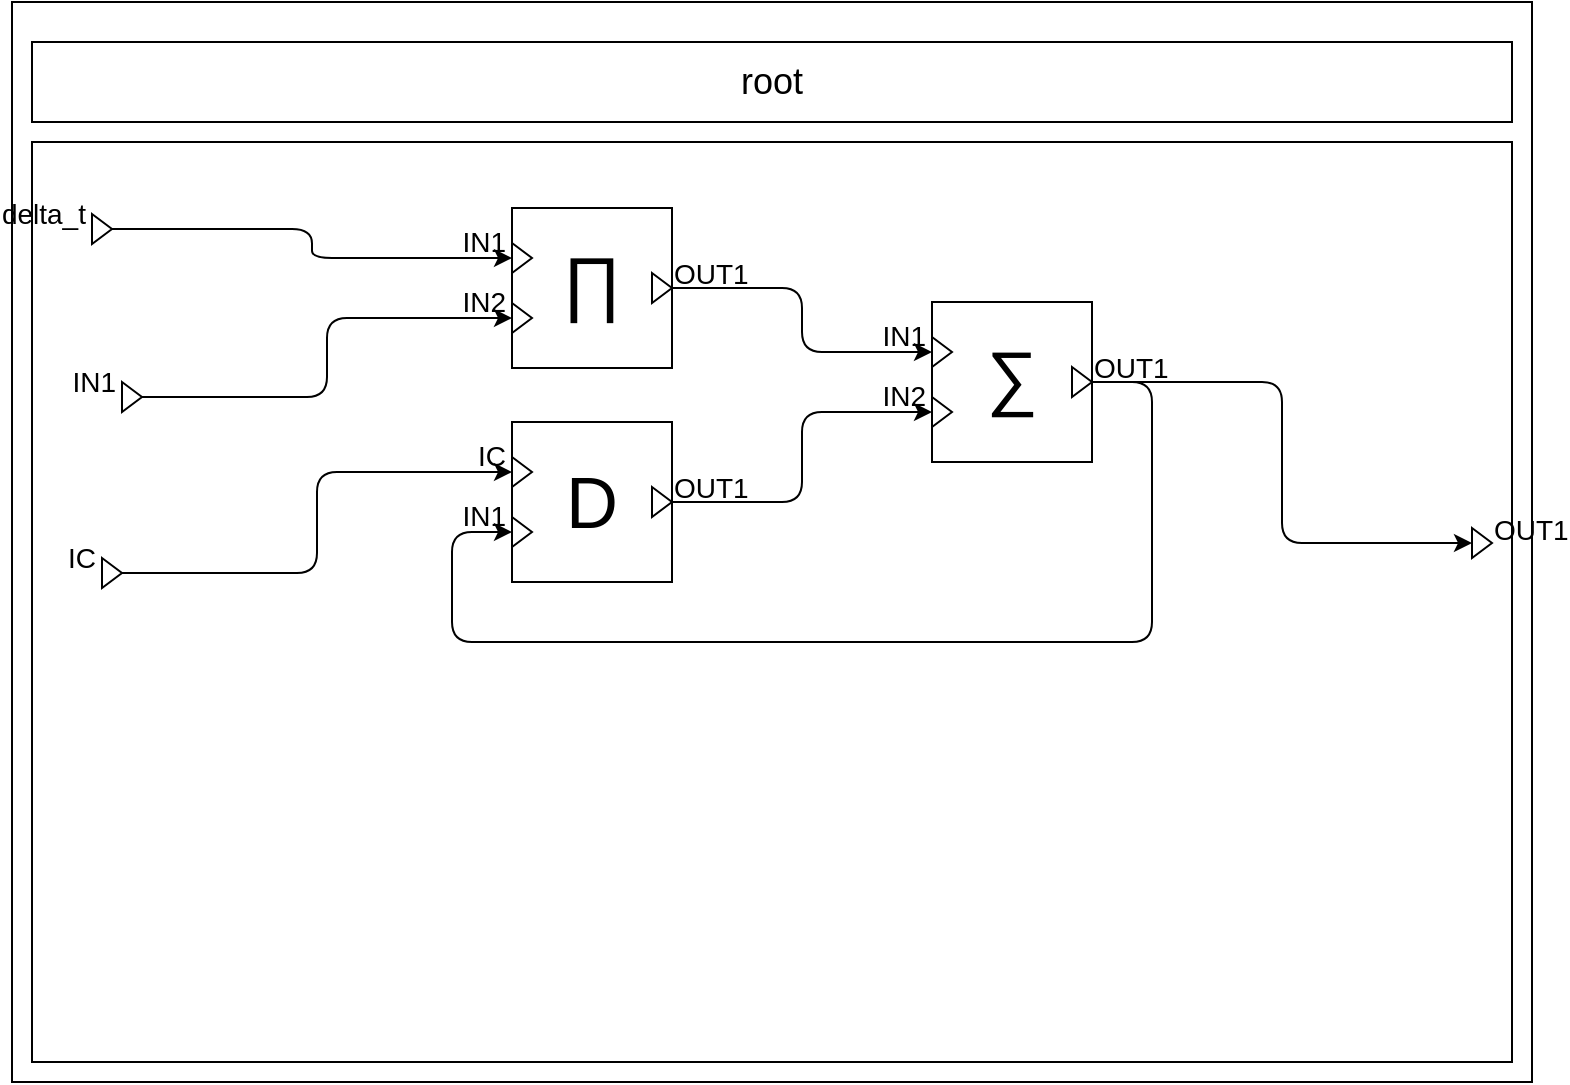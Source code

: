 <mxfile version="14.7.4" type="embed"><diagram id="JivTqbzZEJkcpTEnCLEW" name="Page-1"><mxGraphModel dx="1589" dy="1313" grid="1" gridSize="10" guides="1" tooltips="1" connect="1" arrows="1" fold="1" page="1" pageScale="1" pageWidth="850" pageHeight="1100" math="0" shadow="0"><root><mxCell id="0"/><mxCell id="1" parent="0"/><object label="" placeholders="1" class_name="root" id="MHxynt4X6TXWd8UR_aUG-1"><mxCell style="whiteSpace=wrap;html=1;container=0;connectable=0;allowArrows=0;treeFolding=0;moveCells=0;treeMoving=0;comic=0;rotatable=0;expand=1;autosize=1;resizeWidth=1;resizeHeight=1;metaEdit=1;" parent="1" vertex="1"><mxGeometry x="60" y="100" width="760" height="540" as="geometry"><mxRectangle x="40" y="400" width="50" height="40" as="alternateBounds"/></mxGeometry></mxCell></object><object label="%class_name%" placeholders="1" id="MHxynt4X6TXWd8UR_aUG-2"><mxCell style="whiteSpace=wrap;html=1;fontSize=18;connectable=0;allowArrows=0;rotatable=0;cloneable=0;deletable=0;" parent="MHxynt4X6TXWd8UR_aUG-1" vertex="1"><mxGeometry x="10" y="20" width="740" height="40" as="geometry"/></mxCell></object><mxCell id="MHxynt4X6TXWd8UR_aUG-3" value="" style="whiteSpace=wrap;html=1;connectable=0;allowArrows=0;container=1;collapsible=0;portConstraintRotation=0;rotatable=0;cloneable=0;deletable=0;recursiveResize=0;" parent="MHxynt4X6TXWd8UR_aUG-1" vertex="1"><mxGeometry x="10" y="70" width="740" height="460" as="geometry"><mxRectangle x="10" y="70" width="50" height="40" as="alternateBounds"/></mxGeometry></mxCell><mxCell id="MHxynt4X6TXWd8UR_aUG-30" style="edgeStyle=orthogonalEdgeStyle;orthogonalLoop=1;jettySize=auto;html=1;exitX=1;exitY=0.5;exitDx=0;exitDy=0;entryX=0;entryY=0.5;entryDx=0;entryDy=0;" parent="MHxynt4X6TXWd8UR_aUG-3" source="MHxynt4X6TXWd8UR_aUG-4" target="MHxynt4X6TXWd8UR_aUG-21" edge="1"><mxGeometry relative="1" as="geometry"/></mxCell><object label="%name%" placeholders="1" name="IN1" class_name="InputPortBlock" id="MHxynt4X6TXWd8UR_aUG-4"><mxCell style="triangle;fontSize=14;points=[[0,0.5],[1,0.5]];allowArrows=0;verticalAlign=middle;horizontal=1;spacingTop=0;align=right;spacingLeft=0;spacingRight=8;html=1;comic=0;treeFolding=0;treeMoving=0;resizable=0;movableLabel=1;spacing=2;aspect=fixed;metaEdit=1;" parent="MHxynt4X6TXWd8UR_aUG-3" vertex="1"><mxGeometry x="45" y="120" width="10" height="15" as="geometry"><mxPoint x="-4" y="-8" as="offset"/></mxGeometry></mxCell></object><object label="%name%" placeholders="1" name="OUT1" class_name="OutputPortBlock" id="MHxynt4X6TXWd8UR_aUG-5"><mxCell style="triangle;fontSize=14;points=[[0,0.5],[1,0.5]];allowArrows=0;verticalAlign=middle;horizontal=1;spacingTop=0;align=left;spacingLeft=4;spacingRight=0;html=1;comic=0;treeFolding=0;treeMoving=0;movable=1;resizable=0;rotatable=1;deletable=1;editable=1;connectable=1;movableLabel=1;spacing=2;aspect=fixed;metaEdit=1;" parent="MHxynt4X6TXWd8UR_aUG-3" vertex="1"><mxGeometry x="720" y="193" width="10" height="15" as="geometry"><mxPoint x="5" y="-7" as="offset"/></mxGeometry></mxCell></object><object label="%symbol%" placeholders="1" symbol="D" class_name="DelayBlock" block_name="delay" id="MHxynt4X6TXWd8UR_aUG-6"><mxCell style="whiteSpace=wrap;html=1;aspect=fixed;comic=0;fontSize=36;align=center;resizable=0;container=1;collapsible=0;points=[];allowArrows=0;metaEdit=1;connectable=0;" parent="MHxynt4X6TXWd8UR_aUG-3" vertex="1"><mxGeometry x="240" y="140" width="80" height="80" as="geometry"/></mxCell></object><object label="%name%" placeholders="1" name="OUT1" class_name="OutputPortBlock" id="MHxynt4X6TXWd8UR_aUG-7"><mxCell style="triangle;fontSize=14;points=[[1,0.5]];allowArrows=0;verticalAlign=middle;horizontal=1;spacingTop=0;align=left;spacingLeft=4;spacingRight=0;html=1;comic=0;treeFolding=0;treeMoving=0;movable=1;resizable=0;rotatable=1;deletable=1;editable=1;connectable=1;movableLabel=1;spacing=2;aspect=fixed;metaEdit=1;" parent="MHxynt4X6TXWd8UR_aUG-6" vertex="1"><mxGeometry x="70" y="32.5" width="10" height="15" as="geometry"><mxPoint x="5" y="-7" as="offset"/></mxGeometry></mxCell></object><object label="%name%" placeholders="1" name="IC" class_name="InputPortBlock" id="MHxynt4X6TXWd8UR_aUG-8"><mxCell style="triangle;fontSize=14;points=[[0,0.5]];allowArrows=0;verticalAlign=middle;horizontal=1;spacingTop=0;align=right;spacingLeft=0;spacingRight=8;html=1;comic=0;treeFolding=0;treeMoving=0;resizable=0;movableLabel=1;spacing=2;aspect=fixed;metaEdit=1;" parent="MHxynt4X6TXWd8UR_aUG-6" vertex="1"><mxGeometry y="17.5" width="10" height="15" as="geometry"><mxPoint x="-4" y="-8" as="offset"/></mxGeometry></mxCell></object><object label="%name%" placeholders="1" name="IN1" class_name="InputPortBlock" id="MHxynt4X6TXWd8UR_aUG-9"><mxCell style="triangle;fontSize=14;points=[[0,0.5]];allowArrows=0;verticalAlign=middle;horizontal=1;spacingTop=0;align=right;spacingLeft=0;spacingRight=8;html=1;comic=0;treeFolding=0;treeMoving=0;resizable=0;movableLabel=1;spacing=2;aspect=fixed;metaEdit=1;" parent="MHxynt4X6TXWd8UR_aUG-6" vertex="1"><mxGeometry y="47.5" width="10" height="15" as="geometry"><mxPoint x="-4" y="-8" as="offset"/></mxGeometry></mxCell></object><object label="%symbol%" placeholders="1" symbol="&amp;prod;" class_name="ProductBlock" block_name="multiply" id="MHxynt4X6TXWd8UR_aUG-18"><mxCell style="whiteSpace=wrap;html=1;aspect=fixed;comic=0;fontSize=36;align=center;resizable=0;container=1;collapsible=0;points=[];allowArrows=0;spacingTop=-6;metaEdit=1;connectable=0;" parent="MHxynt4X6TXWd8UR_aUG-3" vertex="1"><mxGeometry x="240" y="33" width="80" height="80" as="geometry"/></mxCell></object><object label="%name%" placeholders="1" name="OUT1" class_name="OutputPortBlock" id="MHxynt4X6TXWd8UR_aUG-19"><mxCell style="triangle;fontSize=14;points=[[1,0.5]];allowArrows=0;verticalAlign=middle;horizontal=1;spacingTop=0;align=left;spacingLeft=4;spacingRight=0;html=1;comic=0;treeFolding=0;treeMoving=0;movable=1;resizable=0;rotatable=1;deletable=1;editable=1;connectable=1;movableLabel=1;spacing=2;aspect=fixed;metaEdit=1;" parent="MHxynt4X6TXWd8UR_aUG-18" vertex="1"><mxGeometry x="70" y="32.5" width="10" height="15" as="geometry"><mxPoint x="5" y="-7" as="offset"/></mxGeometry></mxCell></object><object label="%name%" placeholders="1" name="IN1" class_name="InputPortBlock" id="MHxynt4X6TXWd8UR_aUG-20"><mxCell style="triangle;fontSize=14;points=[[0,0.5]];allowArrows=0;verticalAlign=middle;horizontal=1;spacingTop=0;align=right;spacingLeft=0;spacingRight=8;html=1;comic=0;treeFolding=0;treeMoving=0;resizable=0;movableLabel=1;spacing=2;aspect=fixed;metaEdit=1;" parent="MHxynt4X6TXWd8UR_aUG-18" vertex="1"><mxGeometry y="17.5" width="10" height="15" as="geometry"><mxPoint x="-4" y="-8" as="offset"/></mxGeometry></mxCell></object><object label="%name%" placeholders="1" name="IN2" class_name="InputPortBlock" id="MHxynt4X6TXWd8UR_aUG-21"><mxCell style="triangle;fontSize=14;points=[[0,0.5]];allowArrows=0;verticalAlign=middle;horizontal=1;spacingTop=0;align=right;spacingLeft=0;spacingRight=8;html=1;comic=0;treeFolding=0;treeMoving=0;resizable=0;movableLabel=1;spacing=2;aspect=fixed;metaEdit=1;" parent="MHxynt4X6TXWd8UR_aUG-18" vertex="1"><mxGeometry y="47.5" width="10" height="15" as="geometry"><mxPoint x="-4" y="-8" as="offset"/></mxGeometry></mxCell></object><object label="%symbol%" placeholders="1" symbol="&amp;sum;" class_name="AdderBlock" block_name="accum" id="MHxynt4X6TXWd8UR_aUG-22"><mxCell style="whiteSpace=wrap;html=1;aspect=fixed;comic=0;fontSize=36;align=center;resizable=0;container=1;collapsible=0;points=[];allowArrows=0;spacingTop=-6;metaEdit=1;connectable=0;" parent="MHxynt4X6TXWd8UR_aUG-3" vertex="1"><mxGeometry x="450" y="80" width="80" height="80" as="geometry"/></mxCell></object><object label="%name%" placeholders="1" name="OUT1" class_name="OutputPortBlock" id="MHxynt4X6TXWd8UR_aUG-23"><mxCell style="triangle;fontSize=14;points=[[1,0.5]];allowArrows=0;verticalAlign=middle;horizontal=1;spacingTop=0;align=left;spacingLeft=4;spacingRight=0;html=1;comic=0;treeFolding=0;treeMoving=0;movable=1;resizable=0;rotatable=1;deletable=1;editable=1;connectable=1;movableLabel=1;spacing=2;aspect=fixed;metaEdit=1;" parent="MHxynt4X6TXWd8UR_aUG-22" vertex="1"><mxGeometry x="70" y="32.5" width="10" height="15" as="geometry"><mxPoint x="5" y="-7" as="offset"/></mxGeometry></mxCell></object><object label="%name%" placeholders="1" name="IN1" class_name="InputPortBlock" id="MHxynt4X6TXWd8UR_aUG-24"><mxCell style="triangle;fontSize=14;points=[[0,0.5]];allowArrows=0;verticalAlign=middle;horizontal=1;spacingTop=0;align=right;spacingLeft=0;spacingRight=8;html=1;comic=0;treeFolding=0;treeMoving=0;resizable=0;movableLabel=1;spacing=2;aspect=fixed;metaEdit=1;" parent="MHxynt4X6TXWd8UR_aUG-22" vertex="1"><mxGeometry y="17.5" width="10" height="15" as="geometry"><mxPoint x="-4" y="-8" as="offset"/></mxGeometry></mxCell></object><object label="%name%" placeholders="1" name="IN2" class_name="InputPortBlock" id="MHxynt4X6TXWd8UR_aUG-25"><mxCell style="triangle;fontSize=14;points=[[0,0.5]];allowArrows=0;verticalAlign=middle;horizontal=1;spacingTop=0;align=right;spacingLeft=0;spacingRight=8;html=1;comic=0;treeFolding=0;treeMoving=0;resizable=0;movableLabel=1;spacing=2;aspect=fixed;metaEdit=1;" parent="MHxynt4X6TXWd8UR_aUG-22" vertex="1"><mxGeometry y="47.5" width="10" height="15" as="geometry"><mxPoint x="-4" y="-8" as="offset"/></mxGeometry></mxCell></object><mxCell id="MHxynt4X6TXWd8UR_aUG-28" style="edgeStyle=orthogonalEdgeStyle;orthogonalLoop=1;jettySize=auto;html=1;exitX=1;exitY=0.5;exitDx=0;exitDy=0;entryX=0;entryY=0.5;entryDx=0;entryDy=0;" parent="MHxynt4X6TXWd8UR_aUG-3" source="MHxynt4X6TXWd8UR_aUG-7" target="MHxynt4X6TXWd8UR_aUG-25" edge="1"><mxGeometry relative="1" as="geometry"/></mxCell><mxCell id="MHxynt4X6TXWd8UR_aUG-29" style="edgeStyle=orthogonalEdgeStyle;orthogonalLoop=1;jettySize=auto;html=1;exitX=1;exitY=0.5;exitDx=0;exitDy=0;entryX=0;entryY=0.5;entryDx=0;entryDy=0;" parent="MHxynt4X6TXWd8UR_aUG-3" source="MHxynt4X6TXWd8UR_aUG-19" target="MHxynt4X6TXWd8UR_aUG-24" edge="1"><mxGeometry relative="1" as="geometry"/></mxCell><mxCell id="MHxynt4X6TXWd8UR_aUG-31" style="edgeStyle=orthogonalEdgeStyle;orthogonalLoop=1;jettySize=auto;html=1;exitX=1;exitY=0.5;exitDx=0;exitDy=0;entryX=0;entryY=0.5;entryDx=0;entryDy=0;" parent="MHxynt4X6TXWd8UR_aUG-3" source="MHxynt4X6TXWd8UR_aUG-23" target="MHxynt4X6TXWd8UR_aUG-9" edge="1"><mxGeometry relative="1" as="geometry"><Array as="points"><mxPoint x="560" y="120"/><mxPoint x="560" y="250"/><mxPoint x="210" y="250"/><mxPoint x="210" y="195"/></Array></mxGeometry></mxCell><mxCell id="MHxynt4X6TXWd8UR_aUG-33" style="edgeStyle=orthogonalEdgeStyle;orthogonalLoop=1;jettySize=auto;html=1;exitX=1;exitY=0.5;exitDx=0;exitDy=0;entryX=0;entryY=0.5;entryDx=0;entryDy=0;" parent="MHxynt4X6TXWd8UR_aUG-3" source="MHxynt4X6TXWd8UR_aUG-23" target="MHxynt4X6TXWd8UR_aUG-5" edge="1"><mxGeometry relative="1" as="geometry"/></mxCell><mxCell id="-BEKcN-ykkfK3BCof5bg-3" style="edgeStyle=orthogonalEdgeStyle;orthogonalLoop=1;jettySize=auto;html=1;exitX=1;exitY=0.5;exitDx=0;exitDy=0;entryX=0;entryY=0.5;entryDx=0;entryDy=0;" parent="MHxynt4X6TXWd8UR_aUG-3" source="-BEKcN-ykkfK3BCof5bg-1" target="MHxynt4X6TXWd8UR_aUG-8" edge="1"><mxGeometry relative="1" as="geometry"/></mxCell><object label="%name%" placeholders="1" name="IC" class_name="InputPortBlock" id="-BEKcN-ykkfK3BCof5bg-1"><mxCell style="triangle;fontSize=14;points=[[0,0.5],[1,0.5]];allowArrows=0;verticalAlign=middle;horizontal=1;spacingTop=0;align=right;spacingLeft=0;spacingRight=8;html=1;comic=0;treeFolding=0;treeMoving=0;resizable=0;movableLabel=1;spacing=2;aspect=fixed;metaEdit=1;" parent="MHxynt4X6TXWd8UR_aUG-3" vertex="1"><mxGeometry x="35" y="208" width="10" height="15" as="geometry"><mxPoint x="-4" y="-8" as="offset"/></mxGeometry></mxCell></object><mxCell id="-BEKcN-ykkfK3BCof5bg-4" style="edgeStyle=orthogonalEdgeStyle;orthogonalLoop=1;jettySize=auto;html=1;exitX=1;exitY=0.5;exitDx=0;exitDy=0;entryX=0;entryY=0.5;entryDx=0;entryDy=0;" parent="MHxynt4X6TXWd8UR_aUG-3" source="-BEKcN-ykkfK3BCof5bg-2" target="MHxynt4X6TXWd8UR_aUG-20" edge="1"><mxGeometry relative="1" as="geometry"/></mxCell><object label="%name%" placeholders="1" name="delta_t" class_name="InputPortBlock" id="-BEKcN-ykkfK3BCof5bg-2"><mxCell style="triangle;fontSize=14;points=[[0,0.5],[1,0.5]];allowArrows=0;verticalAlign=middle;horizontal=1;spacingTop=0;align=right;spacingLeft=0;spacingRight=8;html=1;comic=0;treeFolding=0;treeMoving=0;resizable=0;movableLabel=1;spacing=2;aspect=fixed;metaEdit=1;" parent="MHxynt4X6TXWd8UR_aUG-3" vertex="1"><mxGeometry x="30" y="36" width="10" height="15" as="geometry"><mxPoint x="-4" y="-8" as="offset"/></mxGeometry></mxCell></object></root></mxGraphModel></diagram></mxfile>